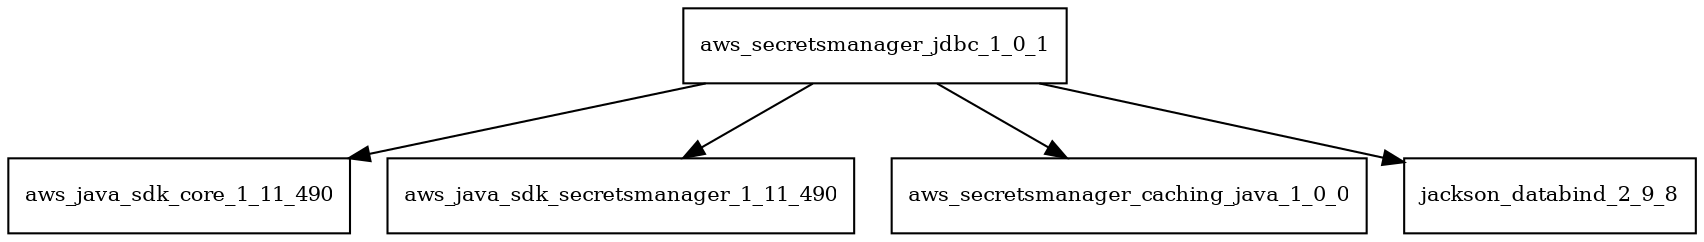 digraph aws_secretsmanager_jdbc_1_0_1_dependencies {
  node [shape = box, fontsize=10.0];
  aws_secretsmanager_jdbc_1_0_1 -> aws_java_sdk_core_1_11_490;
  aws_secretsmanager_jdbc_1_0_1 -> aws_java_sdk_secretsmanager_1_11_490;
  aws_secretsmanager_jdbc_1_0_1 -> aws_secretsmanager_caching_java_1_0_0;
  aws_secretsmanager_jdbc_1_0_1 -> jackson_databind_2_9_8;
}
